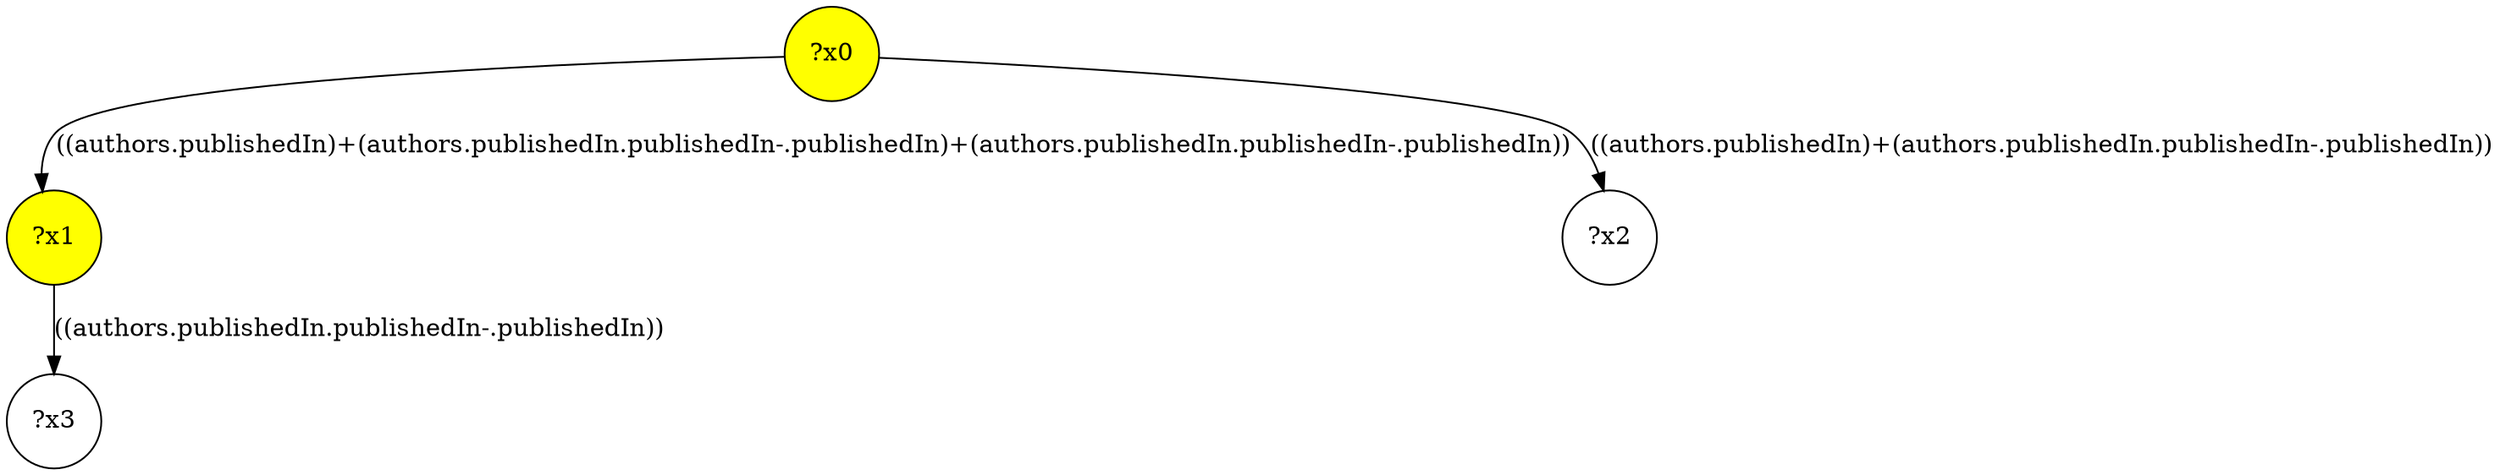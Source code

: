 digraph g {
	x0 [fillcolor="yellow", style="filled," shape=circle, label="?x0"];
	x1 [fillcolor="yellow", style="filled," shape=circle, label="?x1"];
	x0 -> x1 [label="((authors.publishedIn)+(authors.publishedIn.publishedIn-.publishedIn)+(authors.publishedIn.publishedIn-.publishedIn))"];
	x2 [shape=circle, label="?x2"];
	x0 -> x2 [label="((authors.publishedIn)+(authors.publishedIn.publishedIn-.publishedIn))"];
	x3 [shape=circle, label="?x3"];
	x1 -> x3 [label="((authors.publishedIn.publishedIn-.publishedIn))"];
}
